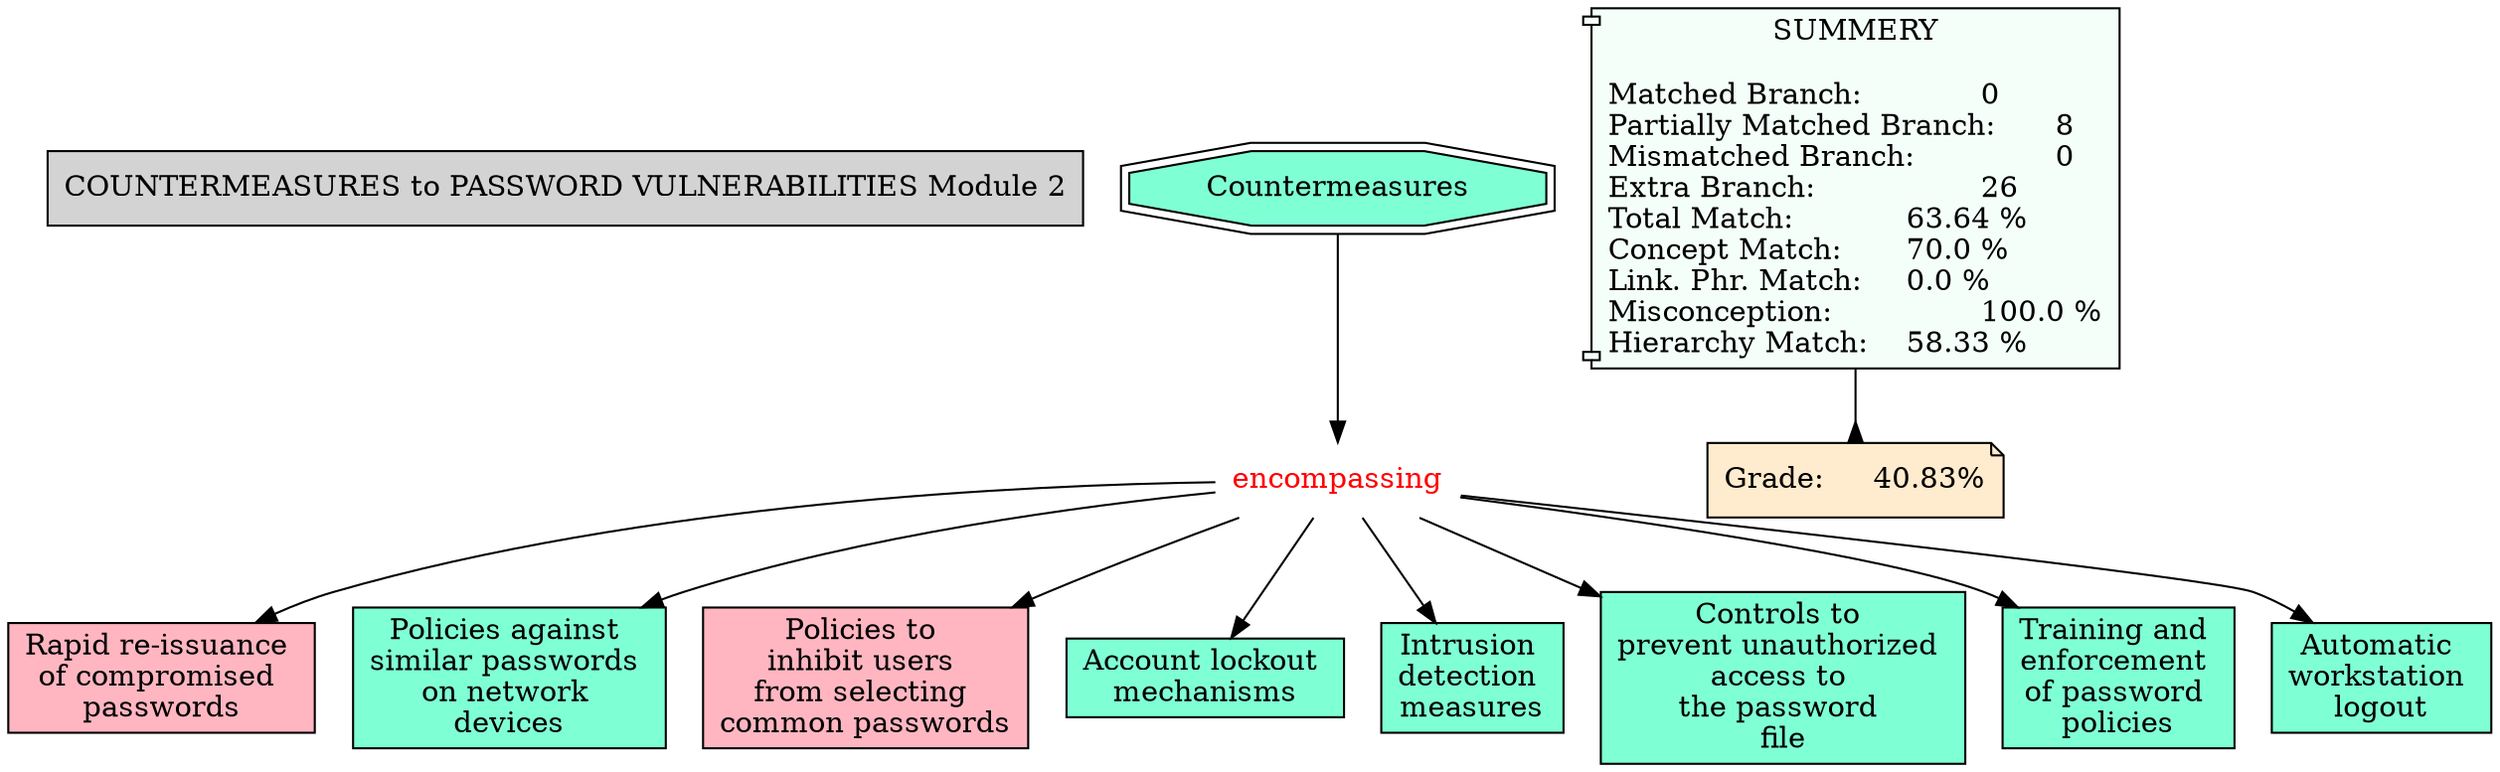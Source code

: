 // The Round Table
digraph {
	"1S3Z90K5X-26G8BZY-J5L" [label="COUNTERMEASURES to PASSWORD VULNERABILITIES Module 2" Gsplines=true shape=rect style=filled]
	"1S40DQ8QP-1T4LYZ2-1JGY" [label=encompassing Gsplines=true fontcolor=red shape=none]
	"1S40DQ4VP-1269WLY-1JGM" [label="Rapid re-issuance 
of compromised 
passwords" Gsplines=true fillcolor="#FFB6C1" shape=rect style=filled]
	"1S40DQ8QP-1T4LYZ2-1JGY" -> "1S40DQ4VP-1269WLY-1JGM" [constraint=true]
	"1S40DQ8QP-1T4LYZ2-1JGY" [label=encompassing Gsplines=true fontcolor=red shape=none]
	"1S40DVS57-21KY9FD-1JQ1" [label="Policies against 
similar passwords 
on network 
devices" Gsplines=true fillcolor=aquamarine shape=rect style=filled]
	"1S40DQ8QP-1T4LYZ2-1JGY" -> "1S40DVS57-21KY9FD-1JQ1" [constraint=true]
	"1S40DQ8QP-1T4LYZ2-1JGY" [label=encompassing Gsplines=true fontcolor=red shape=none]
	"1S40DQL6W-2BR3M9K-1JHX" [label="Policies to 
inhibit users 
from selecting 
common passwords
" Gsplines=true fillcolor="#FFB6C1" shape=rect style=filled]
	"1S40DQ8QP-1T4LYZ2-1JGY" -> "1S40DQL6W-2BR3M9K-1JHX" [constraint=true]
	"1S40DQ8QP-1T4LYZ2-1JGY" [label=encompassing Gsplines=true fontcolor=red shape=none]
	"1S40DQHP5-9ZF2M4-1JHN" [label="Account lockout 
mechanisms" Gsplines=true fillcolor=aquamarine shape=rect style=filled]
	"1S40DQ8QP-1T4LYZ2-1JGY" -> "1S40DQHP5-9ZF2M4-1JHN" [constraint=true]
	"1S40DQ8QP-1T4LYZ2-1JGY" [label=encompassing Gsplines=true fontcolor=red shape=none]
	"1S40DQ3HV-23GNC4N-1JGH" [label="Intrusion 
detection 
measures" Gsplines=true fillcolor=aquamarine shape=rect style=filled]
	"1S40DQ8QP-1T4LYZ2-1JGY" -> "1S40DQ3HV-23GNC4N-1JGH" [constraint=true]
	"1S40DQ8QP-1T4LYZ2-1JGY" [label=encompassing Gsplines=true fontcolor=red shape=none]
	"1S40DQ230-JRNTW9-1JGC" [label="Controls to 
prevent unauthorized 
access to 
the password 
file" Gsplines=true fillcolor=aquamarine shape=rect style=filled]
	"1S40DQ8QP-1T4LYZ2-1JGY" -> "1S40DQ230-JRNTW9-1JGC" [constraint=true]
	"1S40DQ8QP-1T4LYZ2-1JGY" [label=encompassing Gsplines=true fontcolor=red shape=none]
	"1S40DQK32-1Z0KFV7-1JHS" [label="Training and 
enforcement 
of password 
policies" Gsplines=true fillcolor=aquamarine shape=rect style=filled]
	"1S40DQ8QP-1T4LYZ2-1JGY" -> "1S40DQK32-1Z0KFV7-1JHS" [constraint=true]
	"1S40C4Q1M-V4SHSR-1G4M" [label=Countermeasures Gsplines=true fillcolor=aquamarine shape=doubleoctagon style=filled]
	"1S40DQ8QP-1T4LYZ2-1JGY" [label=encompassing Gsplines=true fontcolor=red shape=none]
	"1S40C4Q1M-V4SHSR-1G4M" -> "1S40DQ8QP-1T4LYZ2-1JGY" [constraint=true]
	"1S40DQ8QP-1T4LYZ2-1JGY" [label=encompassing Gsplines=true fontcolor=red shape=none]
	"1S40DVQQL-SLT82P-1JPX" [label="Automatic 
workstation 
logout" Gsplines=true fillcolor=aquamarine shape=rect style=filled]
	"1S40DQ8QP-1T4LYZ2-1JGY" -> "1S40DVQQL-SLT82P-1JPX" [constraint=true]
	Stat [label="SUMMERY

Matched Branch:		0\lPartially Matched Branch:	8\lMismatched Branch:		0\lExtra Branch:			26\lTotal Match:		63.64 %\lConcept Match:	70.0 %\lLink. Phr. Match:	0.0 %\lMisconception:		100.0 %\lHierarchy Match:	58.33 %\l" Gsplines=true fillcolor="#F5FFFA" shape=component style=filled]
	Grade [label="Grade:	40.83%" Gsplines=true fillcolor="#FFEBCD" shape=note style=filled]
	Stat -> Grade [arrowhead=inv color=black constraint=true]
}
